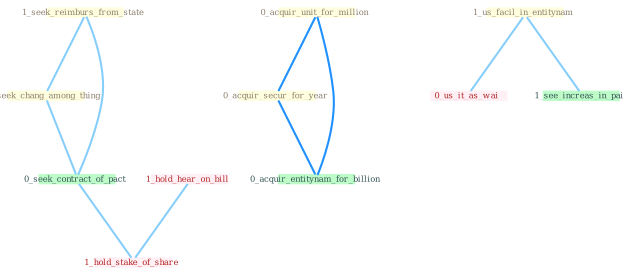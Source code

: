Graph G{ 
    node
    [shape=polygon,style=filled,width=.5,height=.06,color="#BDFCC9",fixedsize=true,fontsize=4,
    fontcolor="#2f4f4f"];
    {node
    [color="#ffffe0", fontcolor="#8b7d6b"] "1_seek_reimburs_from_state " "0_acquir_unit_for_million " "0_seek_chang_among_thing " "1_us_facil_in_entitynam " "0_acquir_secur_for_year "}
{node [color="#fff0f5", fontcolor="#b22222"] "0_us_it_as_wai " "1_hold_hear_on_bill " "1_hold_stake_of_share "}
edge [color="#B0E2FF"];

	"1_seek_reimburs_from_state " -- "0_seek_chang_among_thing " [w="1", color="#87cefa" ];
	"1_seek_reimburs_from_state " -- "0_seek_contract_of_pact " [w="1", color="#87cefa" ];
	"0_acquir_unit_for_million " -- "0_acquir_secur_for_year " [w="2", color="#1e90ff" , len=0.8];
	"0_acquir_unit_for_million " -- "0_acquir_entitynam_for_billion " [w="2", color="#1e90ff" , len=0.8];
	"0_seek_chang_among_thing " -- "0_seek_contract_of_pact " [w="1", color="#87cefa" ];
	"1_us_facil_in_entitynam " -- "0_us_it_as_wai " [w="1", color="#87cefa" ];
	"1_us_facil_in_entitynam " -- "1_see_increas_in_pai " [w="1", color="#87cefa" ];
	"0_acquir_secur_for_year " -- "0_acquir_entitynam_for_billion " [w="2", color="#1e90ff" , len=0.8];
	"0_seek_contract_of_pact " -- "1_hold_stake_of_share " [w="1", color="#87cefa" ];
	"1_hold_hear_on_bill " -- "1_hold_stake_of_share " [w="1", color="#87cefa" ];
}